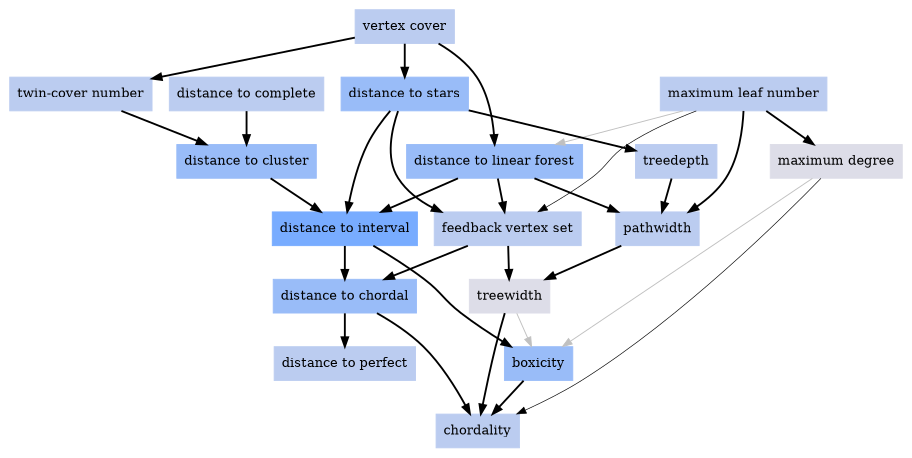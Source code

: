 digraph local_AVc2K6 {
	node [color=lightblue2 style=filled]
	margin=0.04 size="6,6"
	"n_MUnHA0" [label="twin-cover number" URL="/parameters/html/MUnHA0" color="#bbccf0" shape=box]
	"n_yk7XP0" [label="distance to linear forest" URL="/parameters/html/yk7XP0" color="#99bcf8" shape=box]
	"n_OdZQna" [label="distance to chordal" URL="/parameters/html/OdZQna" color="#99bcf8" shape=box]
	"n_fTqo40" [label="chordality" URL="/parameters/html/fTqo40" color="#bbccf0" shape=box]
	"n_KEP2qM" [label="treedepth" URL="/parameters/html/KEP2qM" color="#bbccf0" shape=box]
	"n_5Q7fuR" [label="treewidth" URL="/parameters/html/5Q7fuR" color="#dddde8" shape=box]
	"n_aXw3Co" [label="distance to cluster" URL="/parameters/html/aXw3Co" color="#99bcf8" shape=box]
	"n_kJZKgd" [label="distance to perfect" URL="/parameters/html/kJZKgd" color="#bbccf0" shape=box]
	"n_AVc2K6" [label="distance to interval" URL="/parameters/html/AVc2K6" color="#78acff" shape=box]
	"n_UyQ5yM" [label="maximum degree" URL="/parameters/html/UyQ5yM" color="#dddde8" shape=box]
	"n_VHClqR" [label="pathwidth" URL="/parameters/html/VHClqR" color="#bbccf0" shape=box]
	"n_GNOiyB" [label="feedback vertex set" URL="/parameters/html/GNOiyB" color="#bbccf0" shape=box]
	"n_BN92vX" [label="maximum leaf number" URL="/parameters/html/BN92vX" color="#bbccf0" shape=box]
	"n_a7MpiT" [label="boxicity" URL="/parameters/html/a7MpiT" color="#99bcf8" shape=box]
	"n_Z10jME" [label="distance to stars" URL="/parameters/html/Z10jME" color="#99bcf8" shape=box]
	"n_2LDMQ6" [label="distance to complete" URL="/parameters/html/2LDMQ6" color="#bbccf0" shape=box]
	"n_4lp9Yj" [label="vertex cover" URL="/parameters/html/4lp9Yj" color="#bbccf0" shape=box]
	"n_OdZQna" -> "n_kJZKgd" [label="" decorate=true lblstyle="above, sloped" weight="100" penwidth="2.0"]
	"n_AVc2K6" -> "n_OdZQna" [label="" decorate=true lblstyle="above, sloped" weight="100" penwidth="2.0"]
	"n_2LDMQ6" -> "n_aXw3Co" [label="" decorate=true lblstyle="above, sloped" weight="100" penwidth="2.0"]
	"n_MUnHA0" -> "n_aXw3Co" [label="" decorate=true lblstyle="above, sloped" weight="100" penwidth="2.0"]
	"n_4lp9Yj" -> "n_MUnHA0" [label="" decorate=true lblstyle="above, sloped" weight="100" penwidth="2.0"]
	"n_4lp9Yj" -> "n_Z10jME" [label="" decorate=true lblstyle="above, sloped" weight="100" penwidth="2.0"]
	"n_5Q7fuR" -> "n_a7MpiT" [label="" decorate=true lblstyle="above, sloped" color="gray" weight="1"]
	"n_yk7XP0" -> "n_GNOiyB" [label="" decorate=true lblstyle="above, sloped" weight="100" penwidth="2.0"]
	"n_KEP2qM" -> "n_VHClqR" [label="" decorate=true lblstyle="above, sloped" weight="100" penwidth="2.0"]
	"n_yk7XP0" -> "n_AVc2K6" [label="" decorate=true lblstyle="above, sloped" weight="100" penwidth="2.0"]
	"n_Z10jME" -> "n_KEP2qM" [label="" decorate=true lblstyle="above, sloped" weight="100" penwidth="2.0"]
	"n_GNOiyB" -> "n_OdZQna" [label="" decorate=true lblstyle="above, sloped" weight="100" penwidth="2.0"]
	"n_BN92vX" -> "n_VHClqR" [label="" decorate=true lblstyle="above, sloped" weight="100" penwidth="2.0"]
	"n_BN92vX" -> "n_UyQ5yM" [label="" decorate=true lblstyle="above, sloped" weight="100" penwidth="2.0"]
	"n_VHClqR" -> "n_5Q7fuR" [label="" decorate=true lblstyle="above, sloped" weight="100" penwidth="2.0"]
	"n_BN92vX" -> "n_GNOiyB" [label="" decorate=true lblstyle="above, sloped" weight="20" penwidth="0.7"]
	"n_a7MpiT" -> "n_fTqo40" [label="" decorate=true lblstyle="above, sloped" weight="100" penwidth="2.0"]
	"n_UyQ5yM" -> "n_fTqo40" [label="" decorate=true lblstyle="above, sloped" weight="20" penwidth="0.7"]
	"n_aXw3Co" -> "n_AVc2K6" [label="" decorate=true lblstyle="above, sloped" weight="100" penwidth="2.0"]
	"n_AVc2K6" -> "n_a7MpiT" [label="" decorate=true lblstyle="above, sloped" weight="100" penwidth="2.0"]
	"n_yk7XP0" -> "n_VHClqR" [label="" decorate=true lblstyle="above, sloped" weight="100" penwidth="2.0"]
	"n_Z10jME" -> "n_GNOiyB" [label="" decorate=true lblstyle="above, sloped" weight="100" penwidth="2.0"]
	"n_GNOiyB" -> "n_5Q7fuR" [label="" decorate=true lblstyle="above, sloped" weight="100" penwidth="2.0"]
	"n_UyQ5yM" -> "n_a7MpiT" [label="" decorate=true lblstyle="above, sloped" color="gray" weight="1"]
	"n_Z10jME" -> "n_AVc2K6" [label="" decorate=true lblstyle="above, sloped" weight="100" penwidth="2.0"]
	"n_BN92vX" -> "n_yk7XP0" [label="" decorate=true lblstyle="above, sloped" color="gray" weight="1"]
	"n_5Q7fuR" -> "n_fTqo40" [label="" decorate=true lblstyle="above, sloped" weight="100" penwidth="2.0"]
	"n_OdZQna" -> "n_fTqo40" [label="" decorate=true lblstyle="above, sloped" weight="100" penwidth="2.0"]
	"n_4lp9Yj" -> "n_yk7XP0" [label="" decorate=true lblstyle="above, sloped" weight="100" penwidth="2.0"]
}
